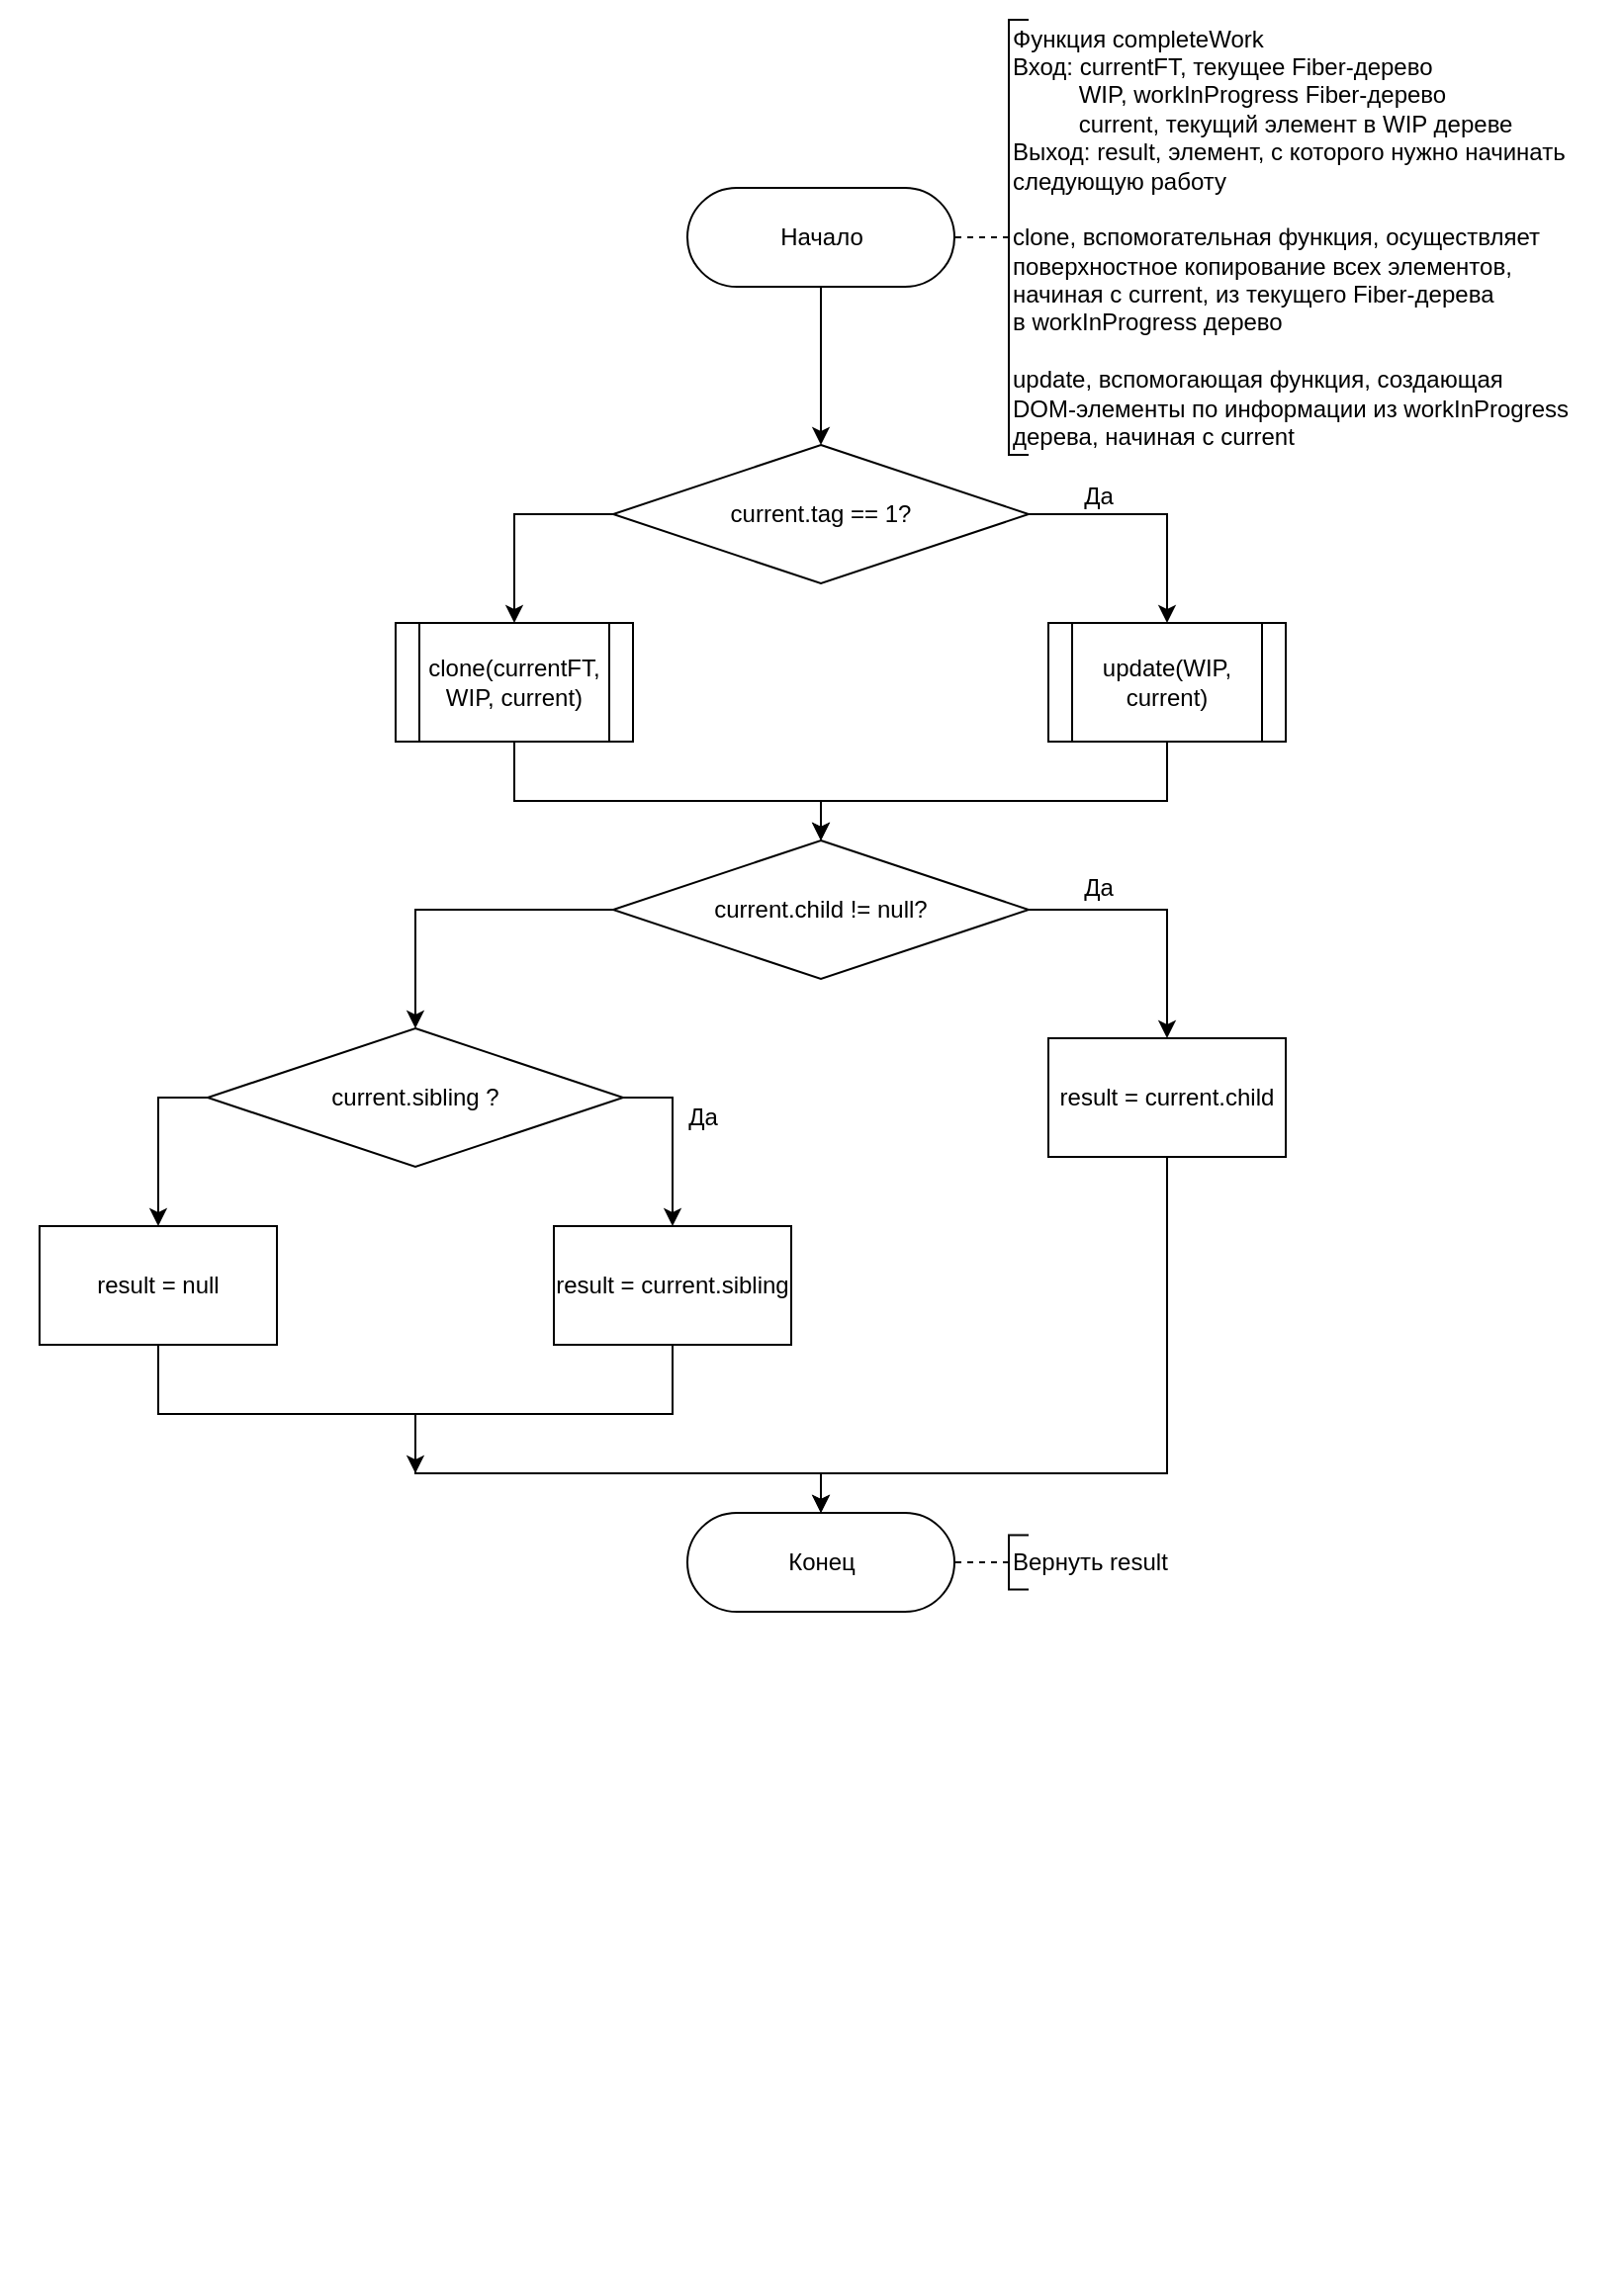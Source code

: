 <mxfile>
    <diagram id="aJzaVE8XkQ68iaAe4pwH" name="Page-1">
        <mxGraphModel dx="530" dy="367" grid="0" gridSize="10" guides="1" tooltips="1" connect="1" arrows="1" fold="1" page="1" pageScale="1" pageWidth="827" pageHeight="1169" math="0" shadow="0">
            <root>
                <mxCell id="0"/>
                <mxCell id="1" parent="0"/>
                <mxCell id="31" value="" style="whiteSpace=wrap;html=1;strokeWidth=0;fillColor=none;strokeColor=none;" vertex="1" parent="1">
                    <mxGeometry width="820" height="1160" as="geometry"/>
                </mxCell>
                <mxCell id="2" style="edgeStyle=none;rounded=0;html=1;exitX=0;exitY=0.5;exitDx=0;exitDy=0;entryX=0.5;entryY=0;entryDx=0;entryDy=0;endArrow=classic;endFill=1;" parent="1" source="4" target="20" edge="1">
                    <mxGeometry relative="1" as="geometry">
                        <Array as="points">
                            <mxPoint x="260" y="260"/>
                        </Array>
                    </mxGeometry>
                </mxCell>
                <mxCell id="3" style="edgeStyle=none;rounded=0;html=1;exitX=1;exitY=0.5;exitDx=0;exitDy=0;entryX=0.5;entryY=0;entryDx=0;entryDy=0;endArrow=classic;endFill=1;" parent="1" source="4" target="22" edge="1">
                    <mxGeometry relative="1" as="geometry">
                        <mxPoint x="630" y="325" as="targetPoint"/>
                        <Array as="points">
                            <mxPoint x="590" y="260"/>
                        </Array>
                    </mxGeometry>
                </mxCell>
                <mxCell id="4" value="current.tag == 1?" style="rhombus;whiteSpace=wrap;html=1;" parent="1" vertex="1">
                    <mxGeometry x="310" y="225" width="210" height="70" as="geometry"/>
                </mxCell>
                <mxCell id="5" style="edgeStyle=none;rounded=0;html=1;exitX=0;exitY=0.5;exitDx=0;exitDy=0;entryX=0.5;entryY=0;entryDx=0;entryDy=0;endArrow=classic;endFill=1;" parent="1" source="7" target="12" edge="1">
                    <mxGeometry relative="1" as="geometry">
                        <Array as="points">
                            <mxPoint x="210" y="460"/>
                        </Array>
                    </mxGeometry>
                </mxCell>
                <mxCell id="6" style="edgeStyle=none;rounded=0;html=1;exitX=1;exitY=0.5;exitDx=0;exitDy=0;entryX=0.5;entryY=0;entryDx=0;entryDy=0;endArrow=classic;endFill=1;" parent="1" source="7" target="9" edge="1">
                    <mxGeometry relative="1" as="geometry">
                        <Array as="points">
                            <mxPoint x="590" y="460"/>
                        </Array>
                    </mxGeometry>
                </mxCell>
                <mxCell id="7" value="current.child != null?" style="rhombus;whiteSpace=wrap;html=1;" parent="1" vertex="1">
                    <mxGeometry x="310" y="425" width="210" height="70" as="geometry"/>
                </mxCell>
                <mxCell id="8" style="edgeStyle=none;rounded=0;html=1;exitX=0.5;exitY=1;exitDx=0;exitDy=0;entryX=0.5;entryY=0.5;entryDx=0;entryDy=-25;entryPerimeter=0;endArrow=classic;endFill=1;" parent="1" source="9" target="23" edge="1">
                    <mxGeometry relative="1" as="geometry">
                        <Array as="points">
                            <mxPoint x="590" y="745"/>
                            <mxPoint x="415" y="745"/>
                        </Array>
                    </mxGeometry>
                </mxCell>
                <mxCell id="9" value="result = current.child" style="whiteSpace=wrap;html=1;" parent="1" vertex="1">
                    <mxGeometry x="530" y="525" width="120" height="60" as="geometry"/>
                </mxCell>
                <mxCell id="10" style="edgeStyle=none;rounded=0;html=1;exitX=1;exitY=0.5;exitDx=0;exitDy=0;entryX=0.5;entryY=0;entryDx=0;entryDy=0;endArrow=classic;endFill=1;" parent="1" source="12" target="14" edge="1">
                    <mxGeometry relative="1" as="geometry">
                        <Array as="points">
                            <mxPoint x="340" y="555"/>
                        </Array>
                    </mxGeometry>
                </mxCell>
                <mxCell id="11" style="edgeStyle=none;rounded=0;html=1;exitX=0;exitY=0.5;exitDx=0;exitDy=0;entryX=0.5;entryY=0;entryDx=0;entryDy=0;endArrow=classic;endFill=1;" parent="1" source="12" target="16" edge="1">
                    <mxGeometry relative="1" as="geometry">
                        <Array as="points">
                            <mxPoint x="80" y="555"/>
                        </Array>
                    </mxGeometry>
                </mxCell>
                <mxCell id="12" value="current.sibling ?" style="rhombus;whiteSpace=wrap;html=1;" parent="1" vertex="1">
                    <mxGeometry x="105" y="520" width="210" height="70" as="geometry"/>
                </mxCell>
                <mxCell id="13" style="edgeStyle=none;rounded=0;html=1;exitX=0.5;exitY=1;exitDx=0;exitDy=0;endArrow=classic;endFill=1;" parent="1" source="14" edge="1">
                    <mxGeometry relative="1" as="geometry">
                        <mxPoint x="210" y="745" as="targetPoint"/>
                        <Array as="points">
                            <mxPoint x="340" y="715"/>
                            <mxPoint x="210" y="715"/>
                        </Array>
                    </mxGeometry>
                </mxCell>
                <mxCell id="14" value="result = current.sibling" style="whiteSpace=wrap;html=1;" parent="1" vertex="1">
                    <mxGeometry x="280" y="620" width="120" height="60" as="geometry"/>
                </mxCell>
                <mxCell id="15" style="edgeStyle=none;rounded=0;html=1;exitX=0.5;exitY=1;exitDx=0;exitDy=0;entryX=0.5;entryY=0.5;entryDx=0;entryDy=-25;entryPerimeter=0;endArrow=classic;endFill=1;" parent="1" source="16" target="23" edge="1">
                    <mxGeometry relative="1" as="geometry">
                        <Array as="points">
                            <mxPoint x="80" y="715"/>
                            <mxPoint x="210" y="715"/>
                            <mxPoint x="210" y="745"/>
                            <mxPoint x="415" y="745"/>
                        </Array>
                    </mxGeometry>
                </mxCell>
                <mxCell id="16" value="result = null" style="whiteSpace=wrap;html=1;" parent="1" vertex="1">
                    <mxGeometry x="20" y="620" width="120" height="60" as="geometry"/>
                </mxCell>
                <mxCell id="17" style="edgeStyle=none;rounded=0;html=1;exitX=0.5;exitY=0.5;exitDx=0;exitDy=25;exitPerimeter=0;entryX=0.5;entryY=0;entryDx=0;entryDy=0;endArrow=classic;endFill=1;" parent="1" source="18" target="4" edge="1">
                    <mxGeometry relative="1" as="geometry"/>
                </mxCell>
                <mxCell id="18" value="Начало" style="html=1;dashed=0;whitespace=wrap;shape=mxgraph.dfd.start" parent="1" vertex="1">
                    <mxGeometry x="347.5" y="95" width="135" height="50" as="geometry"/>
                </mxCell>
                <mxCell id="19" style="edgeStyle=none;rounded=0;html=1;exitX=0.5;exitY=1;exitDx=0;exitDy=0;entryX=0.5;entryY=0;entryDx=0;entryDy=0;endArrow=classic;endFill=1;" parent="1" source="20" target="7" edge="1">
                    <mxGeometry relative="1" as="geometry">
                        <Array as="points">
                            <mxPoint x="260" y="405"/>
                            <mxPoint x="415" y="405"/>
                        </Array>
                    </mxGeometry>
                </mxCell>
                <mxCell id="20" value="&lt;span&gt;clone(currentFT, WIP, current)&lt;/span&gt;" style="shape=process;whiteSpace=wrap;html=1;backgroundOutline=1;" parent="1" vertex="1">
                    <mxGeometry x="200" y="315" width="120" height="60" as="geometry"/>
                </mxCell>
                <mxCell id="21" style="edgeStyle=none;rounded=0;html=1;exitX=0.5;exitY=1;exitDx=0;exitDy=0;entryX=0.5;entryY=0;entryDx=0;entryDy=0;endArrow=classic;endFill=1;" parent="1" source="22" target="7" edge="1">
                    <mxGeometry relative="1" as="geometry">
                        <Array as="points">
                            <mxPoint x="590" y="405"/>
                            <mxPoint x="415" y="405"/>
                        </Array>
                    </mxGeometry>
                </mxCell>
                <mxCell id="22" value="&lt;span&gt;update(WIP, current)&lt;/span&gt;" style="shape=process;whiteSpace=wrap;html=1;backgroundOutline=1;" parent="1" vertex="1">
                    <mxGeometry x="530" y="315" width="120" height="60" as="geometry"/>
                </mxCell>
                <mxCell id="23" value="Конец" style="html=1;dashed=0;whitespace=wrap;shape=mxgraph.dfd.start" parent="1" vertex="1">
                    <mxGeometry x="347.5" y="765" width="135" height="50" as="geometry"/>
                </mxCell>
                <mxCell id="24" value="Да" style="text;html=1;resizable=0;autosize=1;align=center;verticalAlign=middle;points=[];fillColor=none;strokeColor=none;rounded=0;" parent="1" vertex="1">
                    <mxGeometry x="340" y="555" width="30" height="20" as="geometry"/>
                </mxCell>
                <mxCell id="25" value="Да" style="text;html=1;resizable=0;autosize=1;align=center;verticalAlign=middle;points=[];fillColor=none;strokeColor=none;rounded=0;" parent="1" vertex="1">
                    <mxGeometry x="540" y="439" width="30" height="20" as="geometry"/>
                </mxCell>
                <mxCell id="26" value="Да" style="text;html=1;resizable=0;autosize=1;align=center;verticalAlign=middle;points=[];fillColor=none;strokeColor=none;rounded=0;" parent="1" vertex="1">
                    <mxGeometry x="540" y="241" width="30" height="20" as="geometry"/>
                </mxCell>
                <mxCell id="27" style="edgeStyle=none;rounded=0;html=1;entryX=1;entryY=0.5;entryDx=0;entryDy=0;entryPerimeter=0;endArrow=none;endFill=0;dashed=1;" parent="1" source="28" target="18" edge="1">
                    <mxGeometry relative="1" as="geometry"/>
                </mxCell>
                <mxCell id="28" value="Функция completeWork&lt;br&gt;Вход: currentFT, текущее Fiber-дерево&lt;br&gt;&lt;span style=&quot;white-space: pre&quot;&gt;&#9;&lt;/span&gt;&amp;nbsp; WIP, workInProgress Fiber-дерево&lt;br&gt;&lt;span style=&quot;white-space: pre&quot;&gt;&#9;&lt;/span&gt;&amp;nbsp; current, текущий элемент в WIP дереве&amp;nbsp;&lt;br&gt;Выход: result, элемент, с которого нужно начинать&lt;br&gt;следующую работу&lt;br&gt;&lt;br&gt;clone, вспомогательная функция, осуществляет&lt;br&gt;поверхностное копирование всех элементов,&lt;br&gt;начиная с current, из текущего Fiber-дерева&lt;br&gt;в workInProgress дерево&lt;br&gt;&lt;br&gt;update, вспомогающая функция, создающая&lt;br&gt;DOM-элементы по информации из workInProgress&lt;br&gt;дерева, начиная с current" style="strokeWidth=1;html=1;shape=mxgraph.flowchart.annotation_1;align=left;pointerEvents=1;" parent="1" vertex="1">
                    <mxGeometry x="510" y="10" width="10" height="220" as="geometry"/>
                </mxCell>
                <mxCell id="29" style="edgeStyle=none;rounded=0;html=1;entryX=1;entryY=0.5;entryDx=0;entryDy=0;entryPerimeter=0;dashed=1;endArrow=none;endFill=0;" parent="1" source="30" target="23" edge="1">
                    <mxGeometry relative="1" as="geometry"/>
                </mxCell>
                <mxCell id="30" value="Вернуть result" style="strokeWidth=1;html=1;shape=mxgraph.flowchart.annotation_1;align=left;pointerEvents=1;" parent="1" vertex="1">
                    <mxGeometry x="510" y="776.25" width="10" height="27.5" as="geometry"/>
                </mxCell>
            </root>
        </mxGraphModel>
    </diagram>
</mxfile>